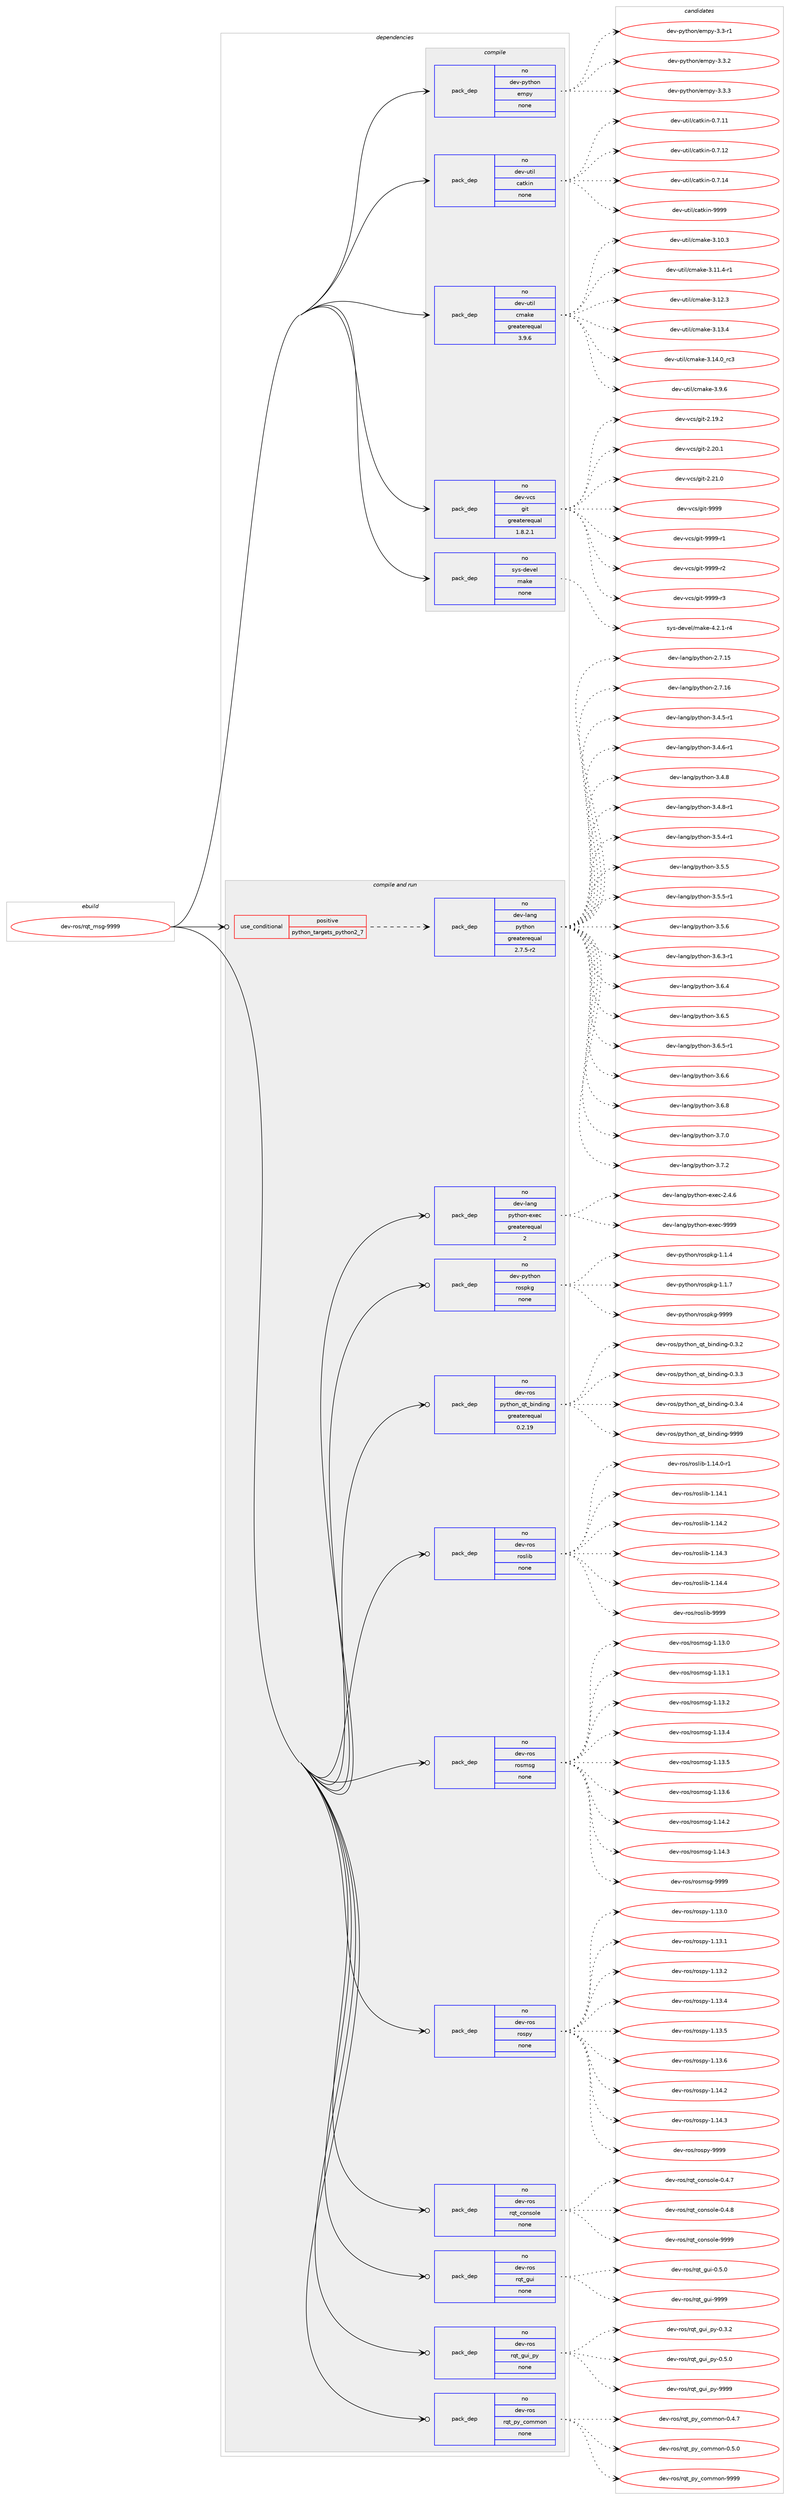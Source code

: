 digraph prolog {

# *************
# Graph options
# *************

newrank=true;
concentrate=true;
compound=true;
graph [rankdir=LR,fontname=Helvetica,fontsize=10,ranksep=1.5];#, ranksep=2.5, nodesep=0.2];
edge  [arrowhead=vee];
node  [fontname=Helvetica,fontsize=10];

# **********
# The ebuild
# **********

subgraph cluster_leftcol {
color=gray;
rank=same;
label=<<i>ebuild</i>>;
id [label="dev-ros/rqt_msg-9999", color=red, width=4, href="../dev-ros/rqt_msg-9999.svg"];
}

# ****************
# The dependencies
# ****************

subgraph cluster_midcol {
color=gray;
label=<<i>dependencies</i>>;
subgraph cluster_compile {
fillcolor="#eeeeee";
style=filled;
label=<<i>compile</i>>;
subgraph pack1055638 {
dependency1469541 [label=<<TABLE BORDER="0" CELLBORDER="1" CELLSPACING="0" CELLPADDING="4" WIDTH="220"><TR><TD ROWSPAN="6" CELLPADDING="30">pack_dep</TD></TR><TR><TD WIDTH="110">no</TD></TR><TR><TD>dev-python</TD></TR><TR><TD>empy</TD></TR><TR><TD>none</TD></TR><TR><TD></TD></TR></TABLE>>, shape=none, color=blue];
}
id:e -> dependency1469541:w [weight=20,style="solid",arrowhead="vee"];
subgraph pack1055639 {
dependency1469542 [label=<<TABLE BORDER="0" CELLBORDER="1" CELLSPACING="0" CELLPADDING="4" WIDTH="220"><TR><TD ROWSPAN="6" CELLPADDING="30">pack_dep</TD></TR><TR><TD WIDTH="110">no</TD></TR><TR><TD>dev-util</TD></TR><TR><TD>catkin</TD></TR><TR><TD>none</TD></TR><TR><TD></TD></TR></TABLE>>, shape=none, color=blue];
}
id:e -> dependency1469542:w [weight=20,style="solid",arrowhead="vee"];
subgraph pack1055640 {
dependency1469543 [label=<<TABLE BORDER="0" CELLBORDER="1" CELLSPACING="0" CELLPADDING="4" WIDTH="220"><TR><TD ROWSPAN="6" CELLPADDING="30">pack_dep</TD></TR><TR><TD WIDTH="110">no</TD></TR><TR><TD>dev-util</TD></TR><TR><TD>cmake</TD></TR><TR><TD>greaterequal</TD></TR><TR><TD>3.9.6</TD></TR></TABLE>>, shape=none, color=blue];
}
id:e -> dependency1469543:w [weight=20,style="solid",arrowhead="vee"];
subgraph pack1055641 {
dependency1469544 [label=<<TABLE BORDER="0" CELLBORDER="1" CELLSPACING="0" CELLPADDING="4" WIDTH="220"><TR><TD ROWSPAN="6" CELLPADDING="30">pack_dep</TD></TR><TR><TD WIDTH="110">no</TD></TR><TR><TD>dev-vcs</TD></TR><TR><TD>git</TD></TR><TR><TD>greaterequal</TD></TR><TR><TD>1.8.2.1</TD></TR></TABLE>>, shape=none, color=blue];
}
id:e -> dependency1469544:w [weight=20,style="solid",arrowhead="vee"];
subgraph pack1055642 {
dependency1469545 [label=<<TABLE BORDER="0" CELLBORDER="1" CELLSPACING="0" CELLPADDING="4" WIDTH="220"><TR><TD ROWSPAN="6" CELLPADDING="30">pack_dep</TD></TR><TR><TD WIDTH="110">no</TD></TR><TR><TD>sys-devel</TD></TR><TR><TD>make</TD></TR><TR><TD>none</TD></TR><TR><TD></TD></TR></TABLE>>, shape=none, color=blue];
}
id:e -> dependency1469545:w [weight=20,style="solid",arrowhead="vee"];
}
subgraph cluster_compileandrun {
fillcolor="#eeeeee";
style=filled;
label=<<i>compile and run</i>>;
subgraph cond390513 {
dependency1469546 [label=<<TABLE BORDER="0" CELLBORDER="1" CELLSPACING="0" CELLPADDING="4"><TR><TD ROWSPAN="3" CELLPADDING="10">use_conditional</TD></TR><TR><TD>positive</TD></TR><TR><TD>python_targets_python2_7</TD></TR></TABLE>>, shape=none, color=red];
subgraph pack1055643 {
dependency1469547 [label=<<TABLE BORDER="0" CELLBORDER="1" CELLSPACING="0" CELLPADDING="4" WIDTH="220"><TR><TD ROWSPAN="6" CELLPADDING="30">pack_dep</TD></TR><TR><TD WIDTH="110">no</TD></TR><TR><TD>dev-lang</TD></TR><TR><TD>python</TD></TR><TR><TD>greaterequal</TD></TR><TR><TD>2.7.5-r2</TD></TR></TABLE>>, shape=none, color=blue];
}
dependency1469546:e -> dependency1469547:w [weight=20,style="dashed",arrowhead="vee"];
}
id:e -> dependency1469546:w [weight=20,style="solid",arrowhead="odotvee"];
subgraph pack1055644 {
dependency1469548 [label=<<TABLE BORDER="0" CELLBORDER="1" CELLSPACING="0" CELLPADDING="4" WIDTH="220"><TR><TD ROWSPAN="6" CELLPADDING="30">pack_dep</TD></TR><TR><TD WIDTH="110">no</TD></TR><TR><TD>dev-lang</TD></TR><TR><TD>python-exec</TD></TR><TR><TD>greaterequal</TD></TR><TR><TD>2</TD></TR></TABLE>>, shape=none, color=blue];
}
id:e -> dependency1469548:w [weight=20,style="solid",arrowhead="odotvee"];
subgraph pack1055645 {
dependency1469549 [label=<<TABLE BORDER="0" CELLBORDER="1" CELLSPACING="0" CELLPADDING="4" WIDTH="220"><TR><TD ROWSPAN="6" CELLPADDING="30">pack_dep</TD></TR><TR><TD WIDTH="110">no</TD></TR><TR><TD>dev-python</TD></TR><TR><TD>rospkg</TD></TR><TR><TD>none</TD></TR><TR><TD></TD></TR></TABLE>>, shape=none, color=blue];
}
id:e -> dependency1469549:w [weight=20,style="solid",arrowhead="odotvee"];
subgraph pack1055646 {
dependency1469550 [label=<<TABLE BORDER="0" CELLBORDER="1" CELLSPACING="0" CELLPADDING="4" WIDTH="220"><TR><TD ROWSPAN="6" CELLPADDING="30">pack_dep</TD></TR><TR><TD WIDTH="110">no</TD></TR><TR><TD>dev-ros</TD></TR><TR><TD>python_qt_binding</TD></TR><TR><TD>greaterequal</TD></TR><TR><TD>0.2.19</TD></TR></TABLE>>, shape=none, color=blue];
}
id:e -> dependency1469550:w [weight=20,style="solid",arrowhead="odotvee"];
subgraph pack1055647 {
dependency1469551 [label=<<TABLE BORDER="0" CELLBORDER="1" CELLSPACING="0" CELLPADDING="4" WIDTH="220"><TR><TD ROWSPAN="6" CELLPADDING="30">pack_dep</TD></TR><TR><TD WIDTH="110">no</TD></TR><TR><TD>dev-ros</TD></TR><TR><TD>roslib</TD></TR><TR><TD>none</TD></TR><TR><TD></TD></TR></TABLE>>, shape=none, color=blue];
}
id:e -> dependency1469551:w [weight=20,style="solid",arrowhead="odotvee"];
subgraph pack1055648 {
dependency1469552 [label=<<TABLE BORDER="0" CELLBORDER="1" CELLSPACING="0" CELLPADDING="4" WIDTH="220"><TR><TD ROWSPAN="6" CELLPADDING="30">pack_dep</TD></TR><TR><TD WIDTH="110">no</TD></TR><TR><TD>dev-ros</TD></TR><TR><TD>rosmsg</TD></TR><TR><TD>none</TD></TR><TR><TD></TD></TR></TABLE>>, shape=none, color=blue];
}
id:e -> dependency1469552:w [weight=20,style="solid",arrowhead="odotvee"];
subgraph pack1055649 {
dependency1469553 [label=<<TABLE BORDER="0" CELLBORDER="1" CELLSPACING="0" CELLPADDING="4" WIDTH="220"><TR><TD ROWSPAN="6" CELLPADDING="30">pack_dep</TD></TR><TR><TD WIDTH="110">no</TD></TR><TR><TD>dev-ros</TD></TR><TR><TD>rospy</TD></TR><TR><TD>none</TD></TR><TR><TD></TD></TR></TABLE>>, shape=none, color=blue];
}
id:e -> dependency1469553:w [weight=20,style="solid",arrowhead="odotvee"];
subgraph pack1055650 {
dependency1469554 [label=<<TABLE BORDER="0" CELLBORDER="1" CELLSPACING="0" CELLPADDING="4" WIDTH="220"><TR><TD ROWSPAN="6" CELLPADDING="30">pack_dep</TD></TR><TR><TD WIDTH="110">no</TD></TR><TR><TD>dev-ros</TD></TR><TR><TD>rqt_console</TD></TR><TR><TD>none</TD></TR><TR><TD></TD></TR></TABLE>>, shape=none, color=blue];
}
id:e -> dependency1469554:w [weight=20,style="solid",arrowhead="odotvee"];
subgraph pack1055651 {
dependency1469555 [label=<<TABLE BORDER="0" CELLBORDER="1" CELLSPACING="0" CELLPADDING="4" WIDTH="220"><TR><TD ROWSPAN="6" CELLPADDING="30">pack_dep</TD></TR><TR><TD WIDTH="110">no</TD></TR><TR><TD>dev-ros</TD></TR><TR><TD>rqt_gui</TD></TR><TR><TD>none</TD></TR><TR><TD></TD></TR></TABLE>>, shape=none, color=blue];
}
id:e -> dependency1469555:w [weight=20,style="solid",arrowhead="odotvee"];
subgraph pack1055652 {
dependency1469556 [label=<<TABLE BORDER="0" CELLBORDER="1" CELLSPACING="0" CELLPADDING="4" WIDTH="220"><TR><TD ROWSPAN="6" CELLPADDING="30">pack_dep</TD></TR><TR><TD WIDTH="110">no</TD></TR><TR><TD>dev-ros</TD></TR><TR><TD>rqt_gui_py</TD></TR><TR><TD>none</TD></TR><TR><TD></TD></TR></TABLE>>, shape=none, color=blue];
}
id:e -> dependency1469556:w [weight=20,style="solid",arrowhead="odotvee"];
subgraph pack1055653 {
dependency1469557 [label=<<TABLE BORDER="0" CELLBORDER="1" CELLSPACING="0" CELLPADDING="4" WIDTH="220"><TR><TD ROWSPAN="6" CELLPADDING="30">pack_dep</TD></TR><TR><TD WIDTH="110">no</TD></TR><TR><TD>dev-ros</TD></TR><TR><TD>rqt_py_common</TD></TR><TR><TD>none</TD></TR><TR><TD></TD></TR></TABLE>>, shape=none, color=blue];
}
id:e -> dependency1469557:w [weight=20,style="solid",arrowhead="odotvee"];
}
subgraph cluster_run {
fillcolor="#eeeeee";
style=filled;
label=<<i>run</i>>;
}
}

# **************
# The candidates
# **************

subgraph cluster_choices {
rank=same;
color=gray;
label=<<i>candidates</i>>;

subgraph choice1055638 {
color=black;
nodesep=1;
choice1001011184511212111610411111047101109112121455146514511449 [label="dev-python/empy-3.3-r1", color=red, width=4,href="../dev-python/empy-3.3-r1.svg"];
choice1001011184511212111610411111047101109112121455146514650 [label="dev-python/empy-3.3.2", color=red, width=4,href="../dev-python/empy-3.3.2.svg"];
choice1001011184511212111610411111047101109112121455146514651 [label="dev-python/empy-3.3.3", color=red, width=4,href="../dev-python/empy-3.3.3.svg"];
dependency1469541:e -> choice1001011184511212111610411111047101109112121455146514511449:w [style=dotted,weight="100"];
dependency1469541:e -> choice1001011184511212111610411111047101109112121455146514650:w [style=dotted,weight="100"];
dependency1469541:e -> choice1001011184511212111610411111047101109112121455146514651:w [style=dotted,weight="100"];
}
subgraph choice1055639 {
color=black;
nodesep=1;
choice1001011184511711610510847999711610710511045484655464949 [label="dev-util/catkin-0.7.11", color=red, width=4,href="../dev-util/catkin-0.7.11.svg"];
choice1001011184511711610510847999711610710511045484655464950 [label="dev-util/catkin-0.7.12", color=red, width=4,href="../dev-util/catkin-0.7.12.svg"];
choice1001011184511711610510847999711610710511045484655464952 [label="dev-util/catkin-0.7.14", color=red, width=4,href="../dev-util/catkin-0.7.14.svg"];
choice100101118451171161051084799971161071051104557575757 [label="dev-util/catkin-9999", color=red, width=4,href="../dev-util/catkin-9999.svg"];
dependency1469542:e -> choice1001011184511711610510847999711610710511045484655464949:w [style=dotted,weight="100"];
dependency1469542:e -> choice1001011184511711610510847999711610710511045484655464950:w [style=dotted,weight="100"];
dependency1469542:e -> choice1001011184511711610510847999711610710511045484655464952:w [style=dotted,weight="100"];
dependency1469542:e -> choice100101118451171161051084799971161071051104557575757:w [style=dotted,weight="100"];
}
subgraph choice1055640 {
color=black;
nodesep=1;
choice1001011184511711610510847991099710710145514649484651 [label="dev-util/cmake-3.10.3", color=red, width=4,href="../dev-util/cmake-3.10.3.svg"];
choice10010111845117116105108479910997107101455146494946524511449 [label="dev-util/cmake-3.11.4-r1", color=red, width=4,href="../dev-util/cmake-3.11.4-r1.svg"];
choice1001011184511711610510847991099710710145514649504651 [label="dev-util/cmake-3.12.3", color=red, width=4,href="../dev-util/cmake-3.12.3.svg"];
choice1001011184511711610510847991099710710145514649514652 [label="dev-util/cmake-3.13.4", color=red, width=4,href="../dev-util/cmake-3.13.4.svg"];
choice1001011184511711610510847991099710710145514649524648951149951 [label="dev-util/cmake-3.14.0_rc3", color=red, width=4,href="../dev-util/cmake-3.14.0_rc3.svg"];
choice10010111845117116105108479910997107101455146574654 [label="dev-util/cmake-3.9.6", color=red, width=4,href="../dev-util/cmake-3.9.6.svg"];
dependency1469543:e -> choice1001011184511711610510847991099710710145514649484651:w [style=dotted,weight="100"];
dependency1469543:e -> choice10010111845117116105108479910997107101455146494946524511449:w [style=dotted,weight="100"];
dependency1469543:e -> choice1001011184511711610510847991099710710145514649504651:w [style=dotted,weight="100"];
dependency1469543:e -> choice1001011184511711610510847991099710710145514649514652:w [style=dotted,weight="100"];
dependency1469543:e -> choice1001011184511711610510847991099710710145514649524648951149951:w [style=dotted,weight="100"];
dependency1469543:e -> choice10010111845117116105108479910997107101455146574654:w [style=dotted,weight="100"];
}
subgraph choice1055641 {
color=black;
nodesep=1;
choice10010111845118991154710310511645504649574650 [label="dev-vcs/git-2.19.2", color=red, width=4,href="../dev-vcs/git-2.19.2.svg"];
choice10010111845118991154710310511645504650484649 [label="dev-vcs/git-2.20.1", color=red, width=4,href="../dev-vcs/git-2.20.1.svg"];
choice10010111845118991154710310511645504650494648 [label="dev-vcs/git-2.21.0", color=red, width=4,href="../dev-vcs/git-2.21.0.svg"];
choice1001011184511899115471031051164557575757 [label="dev-vcs/git-9999", color=red, width=4,href="../dev-vcs/git-9999.svg"];
choice10010111845118991154710310511645575757574511449 [label="dev-vcs/git-9999-r1", color=red, width=4,href="../dev-vcs/git-9999-r1.svg"];
choice10010111845118991154710310511645575757574511450 [label="dev-vcs/git-9999-r2", color=red, width=4,href="../dev-vcs/git-9999-r2.svg"];
choice10010111845118991154710310511645575757574511451 [label="dev-vcs/git-9999-r3", color=red, width=4,href="../dev-vcs/git-9999-r3.svg"];
dependency1469544:e -> choice10010111845118991154710310511645504649574650:w [style=dotted,weight="100"];
dependency1469544:e -> choice10010111845118991154710310511645504650484649:w [style=dotted,weight="100"];
dependency1469544:e -> choice10010111845118991154710310511645504650494648:w [style=dotted,weight="100"];
dependency1469544:e -> choice1001011184511899115471031051164557575757:w [style=dotted,weight="100"];
dependency1469544:e -> choice10010111845118991154710310511645575757574511449:w [style=dotted,weight="100"];
dependency1469544:e -> choice10010111845118991154710310511645575757574511450:w [style=dotted,weight="100"];
dependency1469544:e -> choice10010111845118991154710310511645575757574511451:w [style=dotted,weight="100"];
}
subgraph choice1055642 {
color=black;
nodesep=1;
choice1151211154510010111810110847109971071014552465046494511452 [label="sys-devel/make-4.2.1-r4", color=red, width=4,href="../sys-devel/make-4.2.1-r4.svg"];
dependency1469545:e -> choice1151211154510010111810110847109971071014552465046494511452:w [style=dotted,weight="100"];
}
subgraph choice1055643 {
color=black;
nodesep=1;
choice10010111845108971101034711212111610411111045504655464953 [label="dev-lang/python-2.7.15", color=red, width=4,href="../dev-lang/python-2.7.15.svg"];
choice10010111845108971101034711212111610411111045504655464954 [label="dev-lang/python-2.7.16", color=red, width=4,href="../dev-lang/python-2.7.16.svg"];
choice1001011184510897110103471121211161041111104551465246534511449 [label="dev-lang/python-3.4.5-r1", color=red, width=4,href="../dev-lang/python-3.4.5-r1.svg"];
choice1001011184510897110103471121211161041111104551465246544511449 [label="dev-lang/python-3.4.6-r1", color=red, width=4,href="../dev-lang/python-3.4.6-r1.svg"];
choice100101118451089711010347112121116104111110455146524656 [label="dev-lang/python-3.4.8", color=red, width=4,href="../dev-lang/python-3.4.8.svg"];
choice1001011184510897110103471121211161041111104551465246564511449 [label="dev-lang/python-3.4.8-r1", color=red, width=4,href="../dev-lang/python-3.4.8-r1.svg"];
choice1001011184510897110103471121211161041111104551465346524511449 [label="dev-lang/python-3.5.4-r1", color=red, width=4,href="../dev-lang/python-3.5.4-r1.svg"];
choice100101118451089711010347112121116104111110455146534653 [label="dev-lang/python-3.5.5", color=red, width=4,href="../dev-lang/python-3.5.5.svg"];
choice1001011184510897110103471121211161041111104551465346534511449 [label="dev-lang/python-3.5.5-r1", color=red, width=4,href="../dev-lang/python-3.5.5-r1.svg"];
choice100101118451089711010347112121116104111110455146534654 [label="dev-lang/python-3.5.6", color=red, width=4,href="../dev-lang/python-3.5.6.svg"];
choice1001011184510897110103471121211161041111104551465446514511449 [label="dev-lang/python-3.6.3-r1", color=red, width=4,href="../dev-lang/python-3.6.3-r1.svg"];
choice100101118451089711010347112121116104111110455146544652 [label="dev-lang/python-3.6.4", color=red, width=4,href="../dev-lang/python-3.6.4.svg"];
choice100101118451089711010347112121116104111110455146544653 [label="dev-lang/python-3.6.5", color=red, width=4,href="../dev-lang/python-3.6.5.svg"];
choice1001011184510897110103471121211161041111104551465446534511449 [label="dev-lang/python-3.6.5-r1", color=red, width=4,href="../dev-lang/python-3.6.5-r1.svg"];
choice100101118451089711010347112121116104111110455146544654 [label="dev-lang/python-3.6.6", color=red, width=4,href="../dev-lang/python-3.6.6.svg"];
choice100101118451089711010347112121116104111110455146544656 [label="dev-lang/python-3.6.8", color=red, width=4,href="../dev-lang/python-3.6.8.svg"];
choice100101118451089711010347112121116104111110455146554648 [label="dev-lang/python-3.7.0", color=red, width=4,href="../dev-lang/python-3.7.0.svg"];
choice100101118451089711010347112121116104111110455146554650 [label="dev-lang/python-3.7.2", color=red, width=4,href="../dev-lang/python-3.7.2.svg"];
dependency1469547:e -> choice10010111845108971101034711212111610411111045504655464953:w [style=dotted,weight="100"];
dependency1469547:e -> choice10010111845108971101034711212111610411111045504655464954:w [style=dotted,weight="100"];
dependency1469547:e -> choice1001011184510897110103471121211161041111104551465246534511449:w [style=dotted,weight="100"];
dependency1469547:e -> choice1001011184510897110103471121211161041111104551465246544511449:w [style=dotted,weight="100"];
dependency1469547:e -> choice100101118451089711010347112121116104111110455146524656:w [style=dotted,weight="100"];
dependency1469547:e -> choice1001011184510897110103471121211161041111104551465246564511449:w [style=dotted,weight="100"];
dependency1469547:e -> choice1001011184510897110103471121211161041111104551465346524511449:w [style=dotted,weight="100"];
dependency1469547:e -> choice100101118451089711010347112121116104111110455146534653:w [style=dotted,weight="100"];
dependency1469547:e -> choice1001011184510897110103471121211161041111104551465346534511449:w [style=dotted,weight="100"];
dependency1469547:e -> choice100101118451089711010347112121116104111110455146534654:w [style=dotted,weight="100"];
dependency1469547:e -> choice1001011184510897110103471121211161041111104551465446514511449:w [style=dotted,weight="100"];
dependency1469547:e -> choice100101118451089711010347112121116104111110455146544652:w [style=dotted,weight="100"];
dependency1469547:e -> choice100101118451089711010347112121116104111110455146544653:w [style=dotted,weight="100"];
dependency1469547:e -> choice1001011184510897110103471121211161041111104551465446534511449:w [style=dotted,weight="100"];
dependency1469547:e -> choice100101118451089711010347112121116104111110455146544654:w [style=dotted,weight="100"];
dependency1469547:e -> choice100101118451089711010347112121116104111110455146544656:w [style=dotted,weight="100"];
dependency1469547:e -> choice100101118451089711010347112121116104111110455146554648:w [style=dotted,weight="100"];
dependency1469547:e -> choice100101118451089711010347112121116104111110455146554650:w [style=dotted,weight="100"];
}
subgraph choice1055644 {
color=black;
nodesep=1;
choice1001011184510897110103471121211161041111104510112010199455046524654 [label="dev-lang/python-exec-2.4.6", color=red, width=4,href="../dev-lang/python-exec-2.4.6.svg"];
choice10010111845108971101034711212111610411111045101120101994557575757 [label="dev-lang/python-exec-9999", color=red, width=4,href="../dev-lang/python-exec-9999.svg"];
dependency1469548:e -> choice1001011184510897110103471121211161041111104510112010199455046524654:w [style=dotted,weight="100"];
dependency1469548:e -> choice10010111845108971101034711212111610411111045101120101994557575757:w [style=dotted,weight="100"];
}
subgraph choice1055645 {
color=black;
nodesep=1;
choice1001011184511212111610411111047114111115112107103454946494652 [label="dev-python/rospkg-1.1.4", color=red, width=4,href="../dev-python/rospkg-1.1.4.svg"];
choice1001011184511212111610411111047114111115112107103454946494655 [label="dev-python/rospkg-1.1.7", color=red, width=4,href="../dev-python/rospkg-1.1.7.svg"];
choice10010111845112121116104111110471141111151121071034557575757 [label="dev-python/rospkg-9999", color=red, width=4,href="../dev-python/rospkg-9999.svg"];
dependency1469549:e -> choice1001011184511212111610411111047114111115112107103454946494652:w [style=dotted,weight="100"];
dependency1469549:e -> choice1001011184511212111610411111047114111115112107103454946494655:w [style=dotted,weight="100"];
dependency1469549:e -> choice10010111845112121116104111110471141111151121071034557575757:w [style=dotted,weight="100"];
}
subgraph choice1055646 {
color=black;
nodesep=1;
choice1001011184511411111547112121116104111110951131169598105110100105110103454846514650 [label="dev-ros/python_qt_binding-0.3.2", color=red, width=4,href="../dev-ros/python_qt_binding-0.3.2.svg"];
choice1001011184511411111547112121116104111110951131169598105110100105110103454846514651 [label="dev-ros/python_qt_binding-0.3.3", color=red, width=4,href="../dev-ros/python_qt_binding-0.3.3.svg"];
choice1001011184511411111547112121116104111110951131169598105110100105110103454846514652 [label="dev-ros/python_qt_binding-0.3.4", color=red, width=4,href="../dev-ros/python_qt_binding-0.3.4.svg"];
choice10010111845114111115471121211161041111109511311695981051101001051101034557575757 [label="dev-ros/python_qt_binding-9999", color=red, width=4,href="../dev-ros/python_qt_binding-9999.svg"];
dependency1469550:e -> choice1001011184511411111547112121116104111110951131169598105110100105110103454846514650:w [style=dotted,weight="100"];
dependency1469550:e -> choice1001011184511411111547112121116104111110951131169598105110100105110103454846514651:w [style=dotted,weight="100"];
dependency1469550:e -> choice1001011184511411111547112121116104111110951131169598105110100105110103454846514652:w [style=dotted,weight="100"];
dependency1469550:e -> choice10010111845114111115471121211161041111109511311695981051101001051101034557575757:w [style=dotted,weight="100"];
}
subgraph choice1055647 {
color=black;
nodesep=1;
choice100101118451141111154711411111510810598454946495246484511449 [label="dev-ros/roslib-1.14.0-r1", color=red, width=4,href="../dev-ros/roslib-1.14.0-r1.svg"];
choice10010111845114111115471141111151081059845494649524649 [label="dev-ros/roslib-1.14.1", color=red, width=4,href="../dev-ros/roslib-1.14.1.svg"];
choice10010111845114111115471141111151081059845494649524650 [label="dev-ros/roslib-1.14.2", color=red, width=4,href="../dev-ros/roslib-1.14.2.svg"];
choice10010111845114111115471141111151081059845494649524651 [label="dev-ros/roslib-1.14.3", color=red, width=4,href="../dev-ros/roslib-1.14.3.svg"];
choice10010111845114111115471141111151081059845494649524652 [label="dev-ros/roslib-1.14.4", color=red, width=4,href="../dev-ros/roslib-1.14.4.svg"];
choice1001011184511411111547114111115108105984557575757 [label="dev-ros/roslib-9999", color=red, width=4,href="../dev-ros/roslib-9999.svg"];
dependency1469551:e -> choice100101118451141111154711411111510810598454946495246484511449:w [style=dotted,weight="100"];
dependency1469551:e -> choice10010111845114111115471141111151081059845494649524649:w [style=dotted,weight="100"];
dependency1469551:e -> choice10010111845114111115471141111151081059845494649524650:w [style=dotted,weight="100"];
dependency1469551:e -> choice10010111845114111115471141111151081059845494649524651:w [style=dotted,weight="100"];
dependency1469551:e -> choice10010111845114111115471141111151081059845494649524652:w [style=dotted,weight="100"];
dependency1469551:e -> choice1001011184511411111547114111115108105984557575757:w [style=dotted,weight="100"];
}
subgraph choice1055648 {
color=black;
nodesep=1;
choice100101118451141111154711411111510911510345494649514648 [label="dev-ros/rosmsg-1.13.0", color=red, width=4,href="../dev-ros/rosmsg-1.13.0.svg"];
choice100101118451141111154711411111510911510345494649514649 [label="dev-ros/rosmsg-1.13.1", color=red, width=4,href="../dev-ros/rosmsg-1.13.1.svg"];
choice100101118451141111154711411111510911510345494649514650 [label="dev-ros/rosmsg-1.13.2", color=red, width=4,href="../dev-ros/rosmsg-1.13.2.svg"];
choice100101118451141111154711411111510911510345494649514652 [label="dev-ros/rosmsg-1.13.4", color=red, width=4,href="../dev-ros/rosmsg-1.13.4.svg"];
choice100101118451141111154711411111510911510345494649514653 [label="dev-ros/rosmsg-1.13.5", color=red, width=4,href="../dev-ros/rosmsg-1.13.5.svg"];
choice100101118451141111154711411111510911510345494649514654 [label="dev-ros/rosmsg-1.13.6", color=red, width=4,href="../dev-ros/rosmsg-1.13.6.svg"];
choice100101118451141111154711411111510911510345494649524650 [label="dev-ros/rosmsg-1.14.2", color=red, width=4,href="../dev-ros/rosmsg-1.14.2.svg"];
choice100101118451141111154711411111510911510345494649524651 [label="dev-ros/rosmsg-1.14.3", color=red, width=4,href="../dev-ros/rosmsg-1.14.3.svg"];
choice10010111845114111115471141111151091151034557575757 [label="dev-ros/rosmsg-9999", color=red, width=4,href="../dev-ros/rosmsg-9999.svg"];
dependency1469552:e -> choice100101118451141111154711411111510911510345494649514648:w [style=dotted,weight="100"];
dependency1469552:e -> choice100101118451141111154711411111510911510345494649514649:w [style=dotted,weight="100"];
dependency1469552:e -> choice100101118451141111154711411111510911510345494649514650:w [style=dotted,weight="100"];
dependency1469552:e -> choice100101118451141111154711411111510911510345494649514652:w [style=dotted,weight="100"];
dependency1469552:e -> choice100101118451141111154711411111510911510345494649514653:w [style=dotted,weight="100"];
dependency1469552:e -> choice100101118451141111154711411111510911510345494649514654:w [style=dotted,weight="100"];
dependency1469552:e -> choice100101118451141111154711411111510911510345494649524650:w [style=dotted,weight="100"];
dependency1469552:e -> choice100101118451141111154711411111510911510345494649524651:w [style=dotted,weight="100"];
dependency1469552:e -> choice10010111845114111115471141111151091151034557575757:w [style=dotted,weight="100"];
}
subgraph choice1055649 {
color=black;
nodesep=1;
choice100101118451141111154711411111511212145494649514648 [label="dev-ros/rospy-1.13.0", color=red, width=4,href="../dev-ros/rospy-1.13.0.svg"];
choice100101118451141111154711411111511212145494649514649 [label="dev-ros/rospy-1.13.1", color=red, width=4,href="../dev-ros/rospy-1.13.1.svg"];
choice100101118451141111154711411111511212145494649514650 [label="dev-ros/rospy-1.13.2", color=red, width=4,href="../dev-ros/rospy-1.13.2.svg"];
choice100101118451141111154711411111511212145494649514652 [label="dev-ros/rospy-1.13.4", color=red, width=4,href="../dev-ros/rospy-1.13.4.svg"];
choice100101118451141111154711411111511212145494649514653 [label="dev-ros/rospy-1.13.5", color=red, width=4,href="../dev-ros/rospy-1.13.5.svg"];
choice100101118451141111154711411111511212145494649514654 [label="dev-ros/rospy-1.13.6", color=red, width=4,href="../dev-ros/rospy-1.13.6.svg"];
choice100101118451141111154711411111511212145494649524650 [label="dev-ros/rospy-1.14.2", color=red, width=4,href="../dev-ros/rospy-1.14.2.svg"];
choice100101118451141111154711411111511212145494649524651 [label="dev-ros/rospy-1.14.3", color=red, width=4,href="../dev-ros/rospy-1.14.3.svg"];
choice10010111845114111115471141111151121214557575757 [label="dev-ros/rospy-9999", color=red, width=4,href="../dev-ros/rospy-9999.svg"];
dependency1469553:e -> choice100101118451141111154711411111511212145494649514648:w [style=dotted,weight="100"];
dependency1469553:e -> choice100101118451141111154711411111511212145494649514649:w [style=dotted,weight="100"];
dependency1469553:e -> choice100101118451141111154711411111511212145494649514650:w [style=dotted,weight="100"];
dependency1469553:e -> choice100101118451141111154711411111511212145494649514652:w [style=dotted,weight="100"];
dependency1469553:e -> choice100101118451141111154711411111511212145494649514653:w [style=dotted,weight="100"];
dependency1469553:e -> choice100101118451141111154711411111511212145494649514654:w [style=dotted,weight="100"];
dependency1469553:e -> choice100101118451141111154711411111511212145494649524650:w [style=dotted,weight="100"];
dependency1469553:e -> choice100101118451141111154711411111511212145494649524651:w [style=dotted,weight="100"];
dependency1469553:e -> choice10010111845114111115471141111151121214557575757:w [style=dotted,weight="100"];
}
subgraph choice1055650 {
color=black;
nodesep=1;
choice10010111845114111115471141131169599111110115111108101454846524655 [label="dev-ros/rqt_console-0.4.7", color=red, width=4,href="../dev-ros/rqt_console-0.4.7.svg"];
choice10010111845114111115471141131169599111110115111108101454846524656 [label="dev-ros/rqt_console-0.4.8", color=red, width=4,href="../dev-ros/rqt_console-0.4.8.svg"];
choice100101118451141111154711411311695991111101151111081014557575757 [label="dev-ros/rqt_console-9999", color=red, width=4,href="../dev-ros/rqt_console-9999.svg"];
dependency1469554:e -> choice10010111845114111115471141131169599111110115111108101454846524655:w [style=dotted,weight="100"];
dependency1469554:e -> choice10010111845114111115471141131169599111110115111108101454846524656:w [style=dotted,weight="100"];
dependency1469554:e -> choice100101118451141111154711411311695991111101151111081014557575757:w [style=dotted,weight="100"];
}
subgraph choice1055651 {
color=black;
nodesep=1;
choice100101118451141111154711411311695103117105454846534648 [label="dev-ros/rqt_gui-0.5.0", color=red, width=4,href="../dev-ros/rqt_gui-0.5.0.svg"];
choice1001011184511411111547114113116951031171054557575757 [label="dev-ros/rqt_gui-9999", color=red, width=4,href="../dev-ros/rqt_gui-9999.svg"];
dependency1469555:e -> choice100101118451141111154711411311695103117105454846534648:w [style=dotted,weight="100"];
dependency1469555:e -> choice1001011184511411111547114113116951031171054557575757:w [style=dotted,weight="100"];
}
subgraph choice1055652 {
color=black;
nodesep=1;
choice10010111845114111115471141131169510311710595112121454846514650 [label="dev-ros/rqt_gui_py-0.3.2", color=red, width=4,href="../dev-ros/rqt_gui_py-0.3.2.svg"];
choice10010111845114111115471141131169510311710595112121454846534648 [label="dev-ros/rqt_gui_py-0.5.0", color=red, width=4,href="../dev-ros/rqt_gui_py-0.5.0.svg"];
choice100101118451141111154711411311695103117105951121214557575757 [label="dev-ros/rqt_gui_py-9999", color=red, width=4,href="../dev-ros/rqt_gui_py-9999.svg"];
dependency1469556:e -> choice10010111845114111115471141131169510311710595112121454846514650:w [style=dotted,weight="100"];
dependency1469556:e -> choice10010111845114111115471141131169510311710595112121454846534648:w [style=dotted,weight="100"];
dependency1469556:e -> choice100101118451141111154711411311695103117105951121214557575757:w [style=dotted,weight="100"];
}
subgraph choice1055653 {
color=black;
nodesep=1;
choice1001011184511411111547114113116951121219599111109109111110454846524655 [label="dev-ros/rqt_py_common-0.4.7", color=red, width=4,href="../dev-ros/rqt_py_common-0.4.7.svg"];
choice1001011184511411111547114113116951121219599111109109111110454846534648 [label="dev-ros/rqt_py_common-0.5.0", color=red, width=4,href="../dev-ros/rqt_py_common-0.5.0.svg"];
choice10010111845114111115471141131169511212195991111091091111104557575757 [label="dev-ros/rqt_py_common-9999", color=red, width=4,href="../dev-ros/rqt_py_common-9999.svg"];
dependency1469557:e -> choice1001011184511411111547114113116951121219599111109109111110454846524655:w [style=dotted,weight="100"];
dependency1469557:e -> choice1001011184511411111547114113116951121219599111109109111110454846534648:w [style=dotted,weight="100"];
dependency1469557:e -> choice10010111845114111115471141131169511212195991111091091111104557575757:w [style=dotted,weight="100"];
}
}

}
